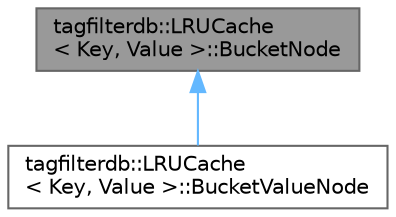 digraph "tagfilterdb::LRUCache&lt; Key, Value &gt;::BucketNode"
{
 // LATEX_PDF_SIZE
  bgcolor="transparent";
  edge [fontname=Helvetica,fontsize=10,labelfontname=Helvetica,labelfontsize=10];
  node [fontname=Helvetica,fontsize=10,shape=box,height=0.2,width=0.4];
  Node1 [id="Node000001",label="tagfilterdb::LRUCache\l\< Key, Value \>::BucketNode",height=0.2,width=0.4,color="gray40", fillcolor="grey60", style="filled", fontcolor="black",tooltip="A class representing a node in the bucket list."];
  Node1 -> Node2 [id="edge2_Node000001_Node000002",dir="back",color="steelblue1",style="solid",tooltip=" "];
  Node2 [id="Node000002",label="tagfilterdb::LRUCache\l\< Key, Value \>::BucketValueNode",height=0.2,width=0.4,color="gray40", fillcolor="white", style="filled",URL="$classtagfilterdb_1_1LRUCache_1_1BucketValueNode.html",tooltip="A class representing a value node in the cache."];
}
